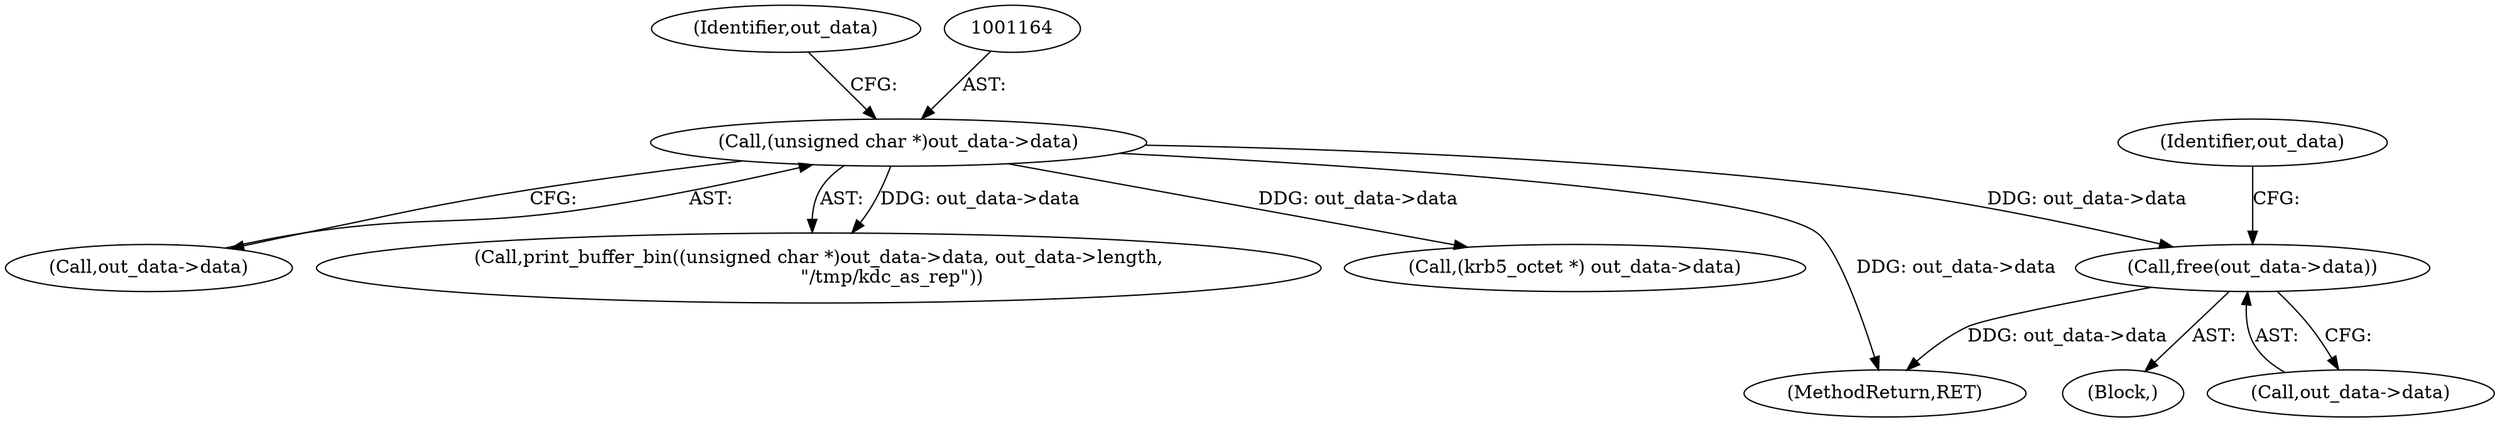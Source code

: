 digraph "0_krb5_db64ca25d661a47b996b4e2645998b5d7f0eb52c@API" {
"1001280" [label="(Call,free(out_data->data))"];
"1001163" [label="(Call,(unsigned char *)out_data->data)"];
"1001165" [label="(Call,out_data->data)"];
"1001281" [label="(Call,out_data->data)"];
"1001280" [label="(Call,free(out_data->data))"];
"1001162" [label="(Call,print_buffer_bin((unsigned char *)out_data->data, out_data->length,\n                         \"/tmp/kdc_as_rep\"))"];
"1001169" [label="(Identifier,out_data)"];
"1001285" [label="(Identifier,out_data)"];
"1001276" [label="(Block,)"];
"1001333" [label="(Call,(krb5_octet *) out_data->data)"];
"1001409" [label="(MethodReturn,RET)"];
"1001163" [label="(Call,(unsigned char *)out_data->data)"];
"1001280" -> "1001276"  [label="AST: "];
"1001280" -> "1001281"  [label="CFG: "];
"1001281" -> "1001280"  [label="AST: "];
"1001285" -> "1001280"  [label="CFG: "];
"1001280" -> "1001409"  [label="DDG: out_data->data"];
"1001163" -> "1001280"  [label="DDG: out_data->data"];
"1001163" -> "1001162"  [label="AST: "];
"1001163" -> "1001165"  [label="CFG: "];
"1001164" -> "1001163"  [label="AST: "];
"1001165" -> "1001163"  [label="AST: "];
"1001169" -> "1001163"  [label="CFG: "];
"1001163" -> "1001409"  [label="DDG: out_data->data"];
"1001163" -> "1001162"  [label="DDG: out_data->data"];
"1001163" -> "1001333"  [label="DDG: out_data->data"];
}
